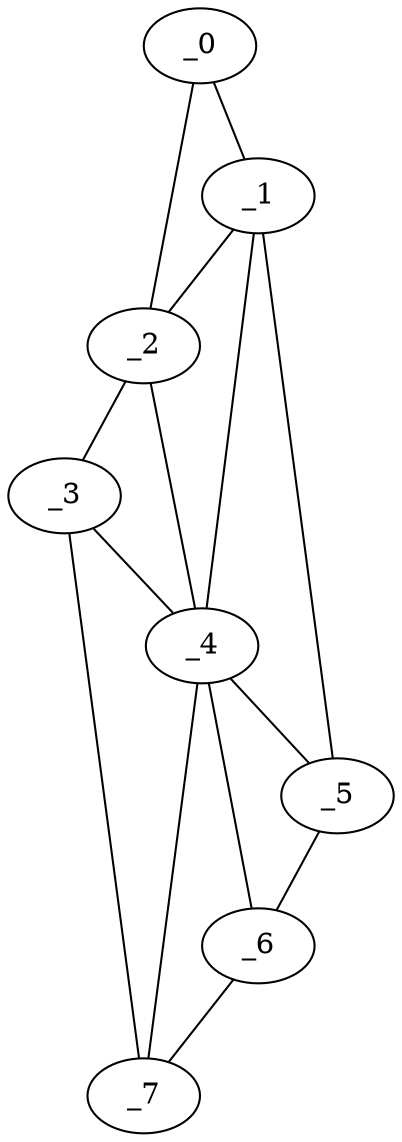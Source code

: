 graph "obj18__225.gxl" {
	_0	 [x=13,
		y=17];
	_1	 [x=13,
		y=22];
	_0 -- _1	 [valence=1];
	_2	 [x=63,
		y=14];
	_0 -- _2	 [valence=1];
	_1 -- _2	 [valence=2];
	_4	 [x=101,
		y=34];
	_1 -- _4	 [valence=2];
	_5	 [x=105,
		y=35];
	_1 -- _5	 [valence=1];
	_3	 [x=66,
		y=14];
	_2 -- _3	 [valence=1];
	_2 -- _4	 [valence=2];
	_3 -- _4	 [valence=2];
	_7	 [x=117,
		y=20];
	_3 -- _7	 [valence=1];
	_4 -- _5	 [valence=2];
	_6	 [x=113,
		y=27];
	_4 -- _6	 [valence=2];
	_4 -- _7	 [valence=2];
	_5 -- _6	 [valence=1];
	_6 -- _7	 [valence=1];
}

